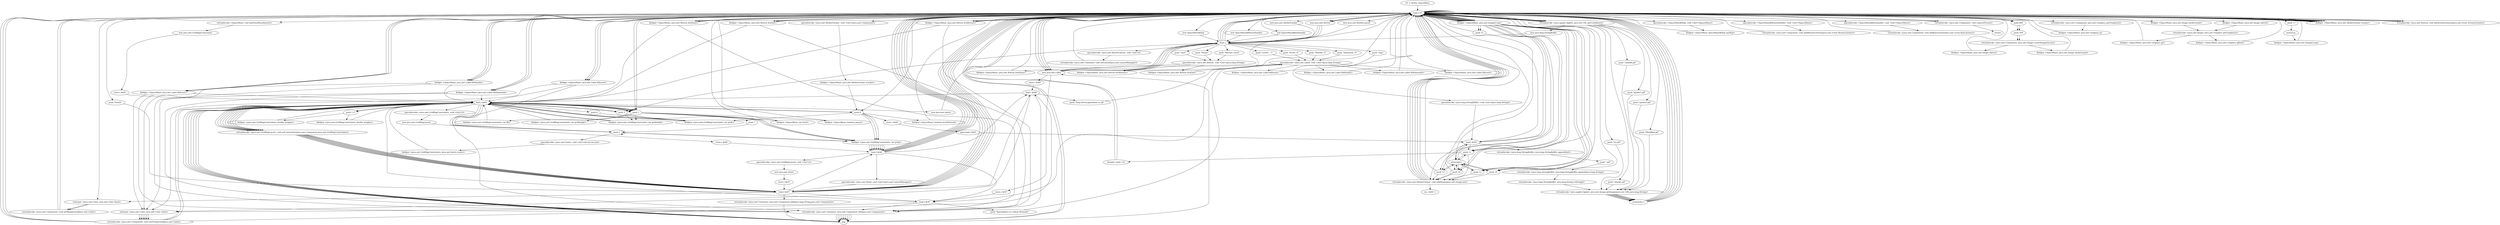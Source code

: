 digraph "" {
    "r0 := @this: SpaceMaze"
    "load.r r0"
    "r0 := @this: SpaceMaze"->"load.r r0";
    "new SpaceMaze$Ship"
    "load.r r0"->"new SpaceMaze$Ship";
    "dup1.r"
    "new SpaceMaze$Ship"->"dup1.r";
    "dup1.r"->"load.r r0";
    "specialinvoke <SpaceMaze$Ship: void <init>(SpaceMaze)>"
    "load.r r0"->"specialinvoke <SpaceMaze$Ship: void <init>(SpaceMaze)>";
    "fieldput <SpaceMaze: SpaceMaze$Ship myShip>"
    "specialinvoke <SpaceMaze$Ship: void <init>(SpaceMaze)>"->"fieldput <SpaceMaze: SpaceMaze$Ship myShip>";
    "fieldput <SpaceMaze: SpaceMaze$Ship myShip>"->"load.r r0";
    "new SpaceMaze$MouseHandler"
    "load.r r0"->"new SpaceMaze$MouseHandler";
    "new SpaceMaze$MouseHandler"->"dup1.r";
    "dup1.r"->"load.r r0";
    "specialinvoke <SpaceMaze$MouseHandler: void <init>(SpaceMaze)>"
    "load.r r0"->"specialinvoke <SpaceMaze$MouseHandler: void <init>(SpaceMaze)>";
    "virtualinvoke <java.awt.Component: void addMouseListener(java.awt.event.MouseListener)>"
    "specialinvoke <SpaceMaze$MouseHandler: void <init>(SpaceMaze)>"->"virtualinvoke <java.awt.Component: void addMouseListener(java.awt.event.MouseListener)>";
    "virtualinvoke <java.awt.Component: void addMouseListener(java.awt.event.MouseListener)>"->"load.r r0";
    "new SpaceMaze$KeyHandler"
    "load.r r0"->"new SpaceMaze$KeyHandler";
    "new SpaceMaze$KeyHandler"->"dup1.r";
    "dup1.r"->"load.r r0";
    "specialinvoke <SpaceMaze$KeyHandler: void <init>(SpaceMaze)>"
    "load.r r0"->"specialinvoke <SpaceMaze$KeyHandler: void <init>(SpaceMaze)>";
    "virtualinvoke <java.awt.Component: void addKeyListener(java.awt.event.KeyListener)>"
    "specialinvoke <SpaceMaze$KeyHandler: void <init>(SpaceMaze)>"->"virtualinvoke <java.awt.Component: void addKeyListener(java.awt.event.KeyListener)>";
    "virtualinvoke <java.awt.Component: void addKeyListener(java.awt.event.KeyListener)>"->"load.r r0";
    "virtualinvoke <java.awt.Component: void requestFocus()>"
    "load.r r0"->"virtualinvoke <java.awt.Component: void requestFocus()>";
    "virtualinvoke <java.awt.Component: void requestFocus()>"->"load.r r0";
    "push 1"
    "load.r r0"->"push 1";
    "fieldput <SpaceMaze: int level>"
    "push 1"->"fieldput <SpaceMaze: int level>";
    "fieldput <SpaceMaze: int level>"->"load.r r0";
    "load.r r0"->"load.r r0";
    "push 600"
    "load.r r0"->"push 600";
    "push 300"
    "push 600"->"push 300";
    "virtualinvoke <java.awt.Component: java.awt.Image createImage(int,int)>"
    "push 300"->"virtualinvoke <java.awt.Component: java.awt.Image createImage(int,int)>";
    "fieldput <SpaceMaze: java.awt.Image sketch>"
    "virtualinvoke <java.awt.Component: java.awt.Image createImage(int,int)>"->"fieldput <SpaceMaze: java.awt.Image sketch>";
    "fieldput <SpaceMaze: java.awt.Image sketch>"->"load.r r0";
    "load.r r0"->"load.r r0";
    "load.r r0"->"push 600";
    "push 600"->"push 300";
    "push 300"->"virtualinvoke <java.awt.Component: java.awt.Image createImage(int,int)>";
    "fieldput <SpaceMaze: java.awt.Image backGround>"
    "virtualinvoke <java.awt.Component: java.awt.Image createImage(int,int)>"->"fieldput <SpaceMaze: java.awt.Image backGround>";
    "fieldput <SpaceMaze: java.awt.Image backGround>"->"load.r r0";
    "load.r r0"->"load.r r0";
    "virtualinvoke <java.awt.Component: java.awt.Graphics getGraphics()>"
    "load.r r0"->"virtualinvoke <java.awt.Component: java.awt.Graphics getGraphics()>";
    "fieldput <SpaceMaze: java.awt.Graphics g>"
    "virtualinvoke <java.awt.Component: java.awt.Graphics getGraphics()>"->"fieldput <SpaceMaze: java.awt.Graphics g>";
    "fieldput <SpaceMaze: java.awt.Graphics g>"->"load.r r0";
    "load.r r0"->"load.r r0";
    "fieldget <SpaceMaze: java.awt.Image sketch>"
    "load.r r0"->"fieldget <SpaceMaze: java.awt.Image sketch>";
    "virtualinvoke <java.awt.Image: java.awt.Graphics getGraphics()>"
    "fieldget <SpaceMaze: java.awt.Image sketch>"->"virtualinvoke <java.awt.Image: java.awt.Graphics getGraphics()>";
    "fieldput <SpaceMaze: java.awt.Graphics g2>"
    "virtualinvoke <java.awt.Image: java.awt.Graphics getGraphics()>"->"fieldput <SpaceMaze: java.awt.Graphics g2>";
    "fieldput <SpaceMaze: java.awt.Graphics g2>"->"load.r r0";
    "load.r r0"->"load.r r0";
    "fieldget <SpaceMaze: java.awt.Image backGround>"
    "load.r r0"->"fieldget <SpaceMaze: java.awt.Image backGround>";
    "fieldget <SpaceMaze: java.awt.Image backGround>"->"virtualinvoke <java.awt.Image: java.awt.Graphics getGraphics()>";
    "fieldput <SpaceMaze: java.awt.Graphics gBack>"
    "virtualinvoke <java.awt.Image: java.awt.Graphics getGraphics()>"->"fieldput <SpaceMaze: java.awt.Graphics gBack>";
    "fieldput <SpaceMaze: java.awt.Graphics gBack>"->"load.r r0";
    "load.r r0"->"push 1";
    "fieldput <SpaceMaze: boolean pause>"
    "push 1"->"fieldput <SpaceMaze: boolean pause>";
    "fieldput <SpaceMaze: boolean pause>"->"load.r r0";
    "push 0"
    "load.r r0"->"push 0";
    "fieldput <SpaceMaze: boolean levelStarted>"
    "push 0"->"fieldput <SpaceMaze: boolean levelStarted>";
    "fieldput <SpaceMaze: boolean levelStarted>"->"load.r r0";
    "push 17"
    "load.r r0"->"push 17";
    "newarray"
    "push 17"->"newarray";
    "fieldput <SpaceMaze: java.awt.Image[] img>"
    "newarray"->"fieldput <SpaceMaze: java.awt.Image[] img>";
    "fieldput <SpaceMaze: java.awt.Image[] img>"->"load.r r0";
    "new java.awt.MediaTracker"
    "load.r r0"->"new java.awt.MediaTracker";
    "new java.awt.MediaTracker"->"dup1.r";
    "dup1.r"->"load.r r0";
    "specialinvoke <java.awt.MediaTracker: void <init>(java.awt.Component)>"
    "load.r r0"->"specialinvoke <java.awt.MediaTracker: void <init>(java.awt.Component)>";
    "fieldput <SpaceMaze: java.awt.MediaTracker tracker>"
    "specialinvoke <java.awt.MediaTracker: void <init>(java.awt.Component)>"->"fieldput <SpaceMaze: java.awt.MediaTracker tracker>";
    "fieldput <SpaceMaze: java.awt.MediaTracker tracker>"->"push 0";
    "store.i $r65"
    "push 0"->"store.i $r65";
    "goto load.i $r65"
    "store.i $r65"->"goto load.i $r65";
    "load.i $r65"
    "goto load.i $r65"->"load.i $r65";
    "push 11"
    "load.i $r65"->"push 11";
    "ifcmplt.i load.r r0"
    "push 11"->"ifcmplt.i load.r r0";
    "ifcmplt.i load.r r0"->"load.r r0";
    "fieldget <SpaceMaze: java.awt.Image[] img>"
    "load.r r0"->"fieldget <SpaceMaze: java.awt.Image[] img>";
    "fieldget <SpaceMaze: java.awt.Image[] img>"->"push 11";
    "push 11"->"load.r r0";
    "load.r r0"->"load.r r0";
    "virtualinvoke <java.applet.Applet: java.net.URL getCodeBase()>"
    "load.r r0"->"virtualinvoke <java.applet.Applet: java.net.URL getCodeBase()>";
    "push \"spider1.gif\""
    "virtualinvoke <java.applet.Applet: java.net.URL getCodeBase()>"->"push \"spider1.gif\"";
    "virtualinvoke <java.applet.Applet: java.awt.Image getImage(java.net.URL,java.lang.String)>"
    "push \"spider1.gif\""->"virtualinvoke <java.applet.Applet: java.awt.Image getImage(java.net.URL,java.lang.String)>";
    "arraywrite.r"
    "virtualinvoke <java.applet.Applet: java.awt.Image getImage(java.net.URL,java.lang.String)>"->"arraywrite.r";
    "arraywrite.r"->"load.r r0";
    "load.r r0"->"fieldget <SpaceMaze: java.awt.Image[] img>";
    "push 12"
    "fieldget <SpaceMaze: java.awt.Image[] img>"->"push 12";
    "push 12"->"load.r r0";
    "load.r r0"->"load.r r0";
    "load.r r0"->"virtualinvoke <java.applet.Applet: java.net.URL getCodeBase()>";
    "push \"spider2.gif\""
    "virtualinvoke <java.applet.Applet: java.net.URL getCodeBase()>"->"push \"spider2.gif\"";
    "push \"spider2.gif\""->"virtualinvoke <java.applet.Applet: java.awt.Image getImage(java.net.URL,java.lang.String)>";
    "virtualinvoke <java.applet.Applet: java.awt.Image getImage(java.net.URL,java.lang.String)>"->"arraywrite.r";
    "arraywrite.r"->"load.r r0";
    "load.r r0"->"fieldget <SpaceMaze: java.awt.Image[] img>";
    "push 13"
    "fieldget <SpaceMaze: java.awt.Image[] img>"->"push 13";
    "push 13"->"load.r r0";
    "load.r r0"->"load.r r0";
    "load.r r0"->"virtualinvoke <java.applet.Applet: java.net.URL getCodeBase()>";
    "push \"liftedRed.gif\""
    "virtualinvoke <java.applet.Applet: java.net.URL getCodeBase()>"->"push \"liftedRed.gif\"";
    "push \"liftedRed.gif\""->"virtualinvoke <java.applet.Applet: java.awt.Image getImage(java.net.URL,java.lang.String)>";
    "virtualinvoke <java.applet.Applet: java.awt.Image getImage(java.net.URL,java.lang.String)>"->"arraywrite.r";
    "arraywrite.r"->"load.r r0";
    "load.r r0"->"fieldget <SpaceMaze: java.awt.Image[] img>";
    "push 14"
    "fieldget <SpaceMaze: java.awt.Image[] img>"->"push 14";
    "push 14"->"load.r r0";
    "load.r r0"->"load.r r0";
    "load.r r0"->"virtualinvoke <java.applet.Applet: java.net.URL getCodeBase()>";
    "push \"ice.gif\""
    "virtualinvoke <java.applet.Applet: java.net.URL getCodeBase()>"->"push \"ice.gif\"";
    "push \"ice.gif\""->"virtualinvoke <java.applet.Applet: java.awt.Image getImage(java.net.URL,java.lang.String)>";
    "virtualinvoke <java.applet.Applet: java.awt.Image getImage(java.net.URL,java.lang.String)>"->"arraywrite.r";
    "arraywrite.r"->"load.r r0";
    "load.r r0"->"fieldget <SpaceMaze: java.awt.Image[] img>";
    "push 15"
    "fieldget <SpaceMaze: java.awt.Image[] img>"->"push 15";
    "push 15"->"load.r r0";
    "load.r r0"->"load.r r0";
    "load.r r0"->"virtualinvoke <java.applet.Applet: java.net.URL getCodeBase()>";
    "push \"sharkL.gif\""
    "virtualinvoke <java.applet.Applet: java.net.URL getCodeBase()>"->"push \"sharkL.gif\"";
    "push \"sharkL.gif\""->"virtualinvoke <java.applet.Applet: java.awt.Image getImage(java.net.URL,java.lang.String)>";
    "virtualinvoke <java.applet.Applet: java.awt.Image getImage(java.net.URL,java.lang.String)>"->"arraywrite.r";
    "arraywrite.r"->"load.r r0";
    "load.r r0"->"fieldget <SpaceMaze: java.awt.Image[] img>";
    "push 16"
    "fieldget <SpaceMaze: java.awt.Image[] img>"->"push 16";
    "push 16"->"load.r r0";
    "load.r r0"->"load.r r0";
    "load.r r0"->"virtualinvoke <java.applet.Applet: java.net.URL getCodeBase()>";
    "push \"sharkR.gif\""
    "virtualinvoke <java.applet.Applet: java.net.URL getCodeBase()>"->"push \"sharkR.gif\"";
    "push \"sharkR.gif\""->"virtualinvoke <java.applet.Applet: java.awt.Image getImage(java.net.URL,java.lang.String)>";
    "virtualinvoke <java.applet.Applet: java.awt.Image getImage(java.net.URL,java.lang.String)>"->"arraywrite.r";
    "arraywrite.r"->"load.r r0";
    "fieldget <SpaceMaze: java.awt.MediaTracker tracker>"
    "load.r r0"->"fieldget <SpaceMaze: java.awt.MediaTracker tracker>";
    "fieldget <SpaceMaze: java.awt.MediaTracker tracker>"->"load.r r0";
    "load.r r0"->"fieldget <SpaceMaze: java.awt.Image[] img>";
    "fieldget <SpaceMaze: java.awt.Image[] img>"->"push 11";
    "arrayread.r"
    "push 11"->"arrayread.r";
    "arrayread.r"->"push 11";
    "virtualinvoke <java.awt.MediaTracker: void addImage(java.awt.Image,int)>"
    "push 11"->"virtualinvoke <java.awt.MediaTracker: void addImage(java.awt.Image,int)>";
    "virtualinvoke <java.awt.MediaTracker: void addImage(java.awt.Image,int)>"->"load.r r0";
    "load.r r0"->"fieldget <SpaceMaze: java.awt.MediaTracker tracker>";
    "fieldget <SpaceMaze: java.awt.MediaTracker tracker>"->"load.r r0";
    "load.r r0"->"fieldget <SpaceMaze: java.awt.Image[] img>";
    "fieldget <SpaceMaze: java.awt.Image[] img>"->"push 12";
    "push 12"->"arrayread.r";
    "arrayread.r"->"push 12";
    "push 12"->"virtualinvoke <java.awt.MediaTracker: void addImage(java.awt.Image,int)>";
    "virtualinvoke <java.awt.MediaTracker: void addImage(java.awt.Image,int)>"->"load.r r0";
    "load.r r0"->"fieldget <SpaceMaze: java.awt.MediaTracker tracker>";
    "fieldget <SpaceMaze: java.awt.MediaTracker tracker>"->"load.r r0";
    "load.r r0"->"fieldget <SpaceMaze: java.awt.Image[] img>";
    "fieldget <SpaceMaze: java.awt.Image[] img>"->"push 13";
    "push 13"->"arrayread.r";
    "arrayread.r"->"push 13";
    "push 13"->"virtualinvoke <java.awt.MediaTracker: void addImage(java.awt.Image,int)>";
    "virtualinvoke <java.awt.MediaTracker: void addImage(java.awt.Image,int)>"->"load.r r0";
    "load.r r0"->"fieldget <SpaceMaze: java.awt.MediaTracker tracker>";
    "fieldget <SpaceMaze: java.awt.MediaTracker tracker>"->"load.r r0";
    "load.r r0"->"fieldget <SpaceMaze: java.awt.Image[] img>";
    "fieldget <SpaceMaze: java.awt.Image[] img>"->"push 14";
    "push 14"->"arrayread.r";
    "arrayread.r"->"push 14";
    "push 14"->"virtualinvoke <java.awt.MediaTracker: void addImage(java.awt.Image,int)>";
    "virtualinvoke <java.awt.MediaTracker: void addImage(java.awt.Image,int)>"->"load.r r0";
    "load.r r0"->"fieldget <SpaceMaze: java.awt.MediaTracker tracker>";
    "fieldget <SpaceMaze: java.awt.MediaTracker tracker>"->"load.r r0";
    "load.r r0"->"fieldget <SpaceMaze: java.awt.Image[] img>";
    "fieldget <SpaceMaze: java.awt.Image[] img>"->"push 15";
    "push 15"->"arrayread.r";
    "arrayread.r"->"push 16";
    "push 16"->"virtualinvoke <java.awt.MediaTracker: void addImage(java.awt.Image,int)>";
    "virtualinvoke <java.awt.MediaTracker: void addImage(java.awt.Image,int)>"->"load.r r0";
    "load.r r0"->"fieldget <SpaceMaze: java.awt.MediaTracker tracker>";
    "fieldget <SpaceMaze: java.awt.MediaTracker tracker>"->"load.r r0";
    "load.r r0"->"fieldget <SpaceMaze: java.awt.Image[] img>";
    "fieldget <SpaceMaze: java.awt.Image[] img>"->"push 16";
    "push 16"->"arrayread.r";
    "arrayread.r"->"push 16";
    "push 16"->"virtualinvoke <java.awt.MediaTracker: void addImage(java.awt.Image,int)>";
    "virtualinvoke <java.awt.MediaTracker: void addImage(java.awt.Image,int)>"->"load.r r0";
    "staticget <java.awt.Color: java.awt.Color black>"
    "load.r r0"->"staticget <java.awt.Color: java.awt.Color black>";
    "virtualinvoke <java.awt.Component: void setBackground(java.awt.Color)>"
    "staticget <java.awt.Color: java.awt.Color black>"->"virtualinvoke <java.awt.Component: void setBackground(java.awt.Color)>";
    "virtualinvoke <java.awt.Component: void setBackground(java.awt.Color)>"->"load.r r0";
    "virtualinvoke <SpaceMaze: void layDownBoundaries()>"
    "load.r r0"->"virtualinvoke <SpaceMaze: void layDownBoundaries()>";
    "new java.awt.GridBagConstraints"
    "virtualinvoke <SpaceMaze: void layDownBoundaries()>"->"new java.awt.GridBagConstraints";
    "store.r $r65"
    "new java.awt.GridBagConstraints"->"store.r $r65";
    "load.r $r65"
    "store.r $r65"->"load.r $r65";
    "specialinvoke <java.awt.GridBagConstraints: void <init>()>"
    "load.r $r65"->"specialinvoke <java.awt.GridBagConstraints: void <init>()>";
    "new java.awt.GridBagLayout"
    "specialinvoke <java.awt.GridBagConstraints: void <init>()>"->"new java.awt.GridBagLayout";
    "store.r $r66"
    "new java.awt.GridBagLayout"->"store.r $r66";
    "load.r $r66"
    "store.r $r66"->"load.r $r66";
    "specialinvoke <java.awt.GridBagLayout: void <init>()>"
    "load.r $r66"->"specialinvoke <java.awt.GridBagLayout: void <init>()>";
    "new java.awt.Panel"
    "specialinvoke <java.awt.GridBagLayout: void <init>()>"->"new java.awt.Panel";
    "store.r $r67"
    "new java.awt.Panel"->"store.r $r67";
    "load.r $r67"
    "store.r $r67"->"load.r $r67";
    "load.r $r67"->"load.r $r66";
    "specialinvoke <java.awt.Panel: void <init>(java.awt.LayoutManager)>"
    "load.r $r66"->"specialinvoke <java.awt.Panel: void <init>(java.awt.LayoutManager)>";
    "specialinvoke <java.awt.Panel: void <init>(java.awt.LayoutManager)>"->"load.r $r67";
    "load.r $r67"->"staticget <java.awt.Color: java.awt.Color black>";
    "staticget <java.awt.Color: java.awt.Color black>"->"virtualinvoke <java.awt.Component: void setBackground(java.awt.Color)>";
    "virtualinvoke <java.awt.Component: void setBackground(java.awt.Color)>"->"load.r r0";
    "new java.awt.Label"
    "load.r r0"->"new java.awt.Label";
    "new java.awt.Label"->"dup1.r";
    "push \"Score: 0\""
    "dup1.r"->"push \"Score: 0\"";
    "specialinvoke <java.awt.Label: void <init>(java.lang.String)>"
    "push \"Score: 0\""->"specialinvoke <java.awt.Label: void <init>(java.lang.String)>";
    "fieldput <SpaceMaze: java.awt.Label lblScore>"
    "specialinvoke <java.awt.Label: void <init>(java.lang.String)>"->"fieldput <SpaceMaze: java.awt.Label lblScore>";
    "fieldput <SpaceMaze: java.awt.Label lblScore>"->"load.r r0";
    "load.r r0"->"new java.awt.Label";
    "new java.awt.Label"->"dup1.r";
    "push \"Shields: 0\""
    "dup1.r"->"push \"Shields: 0\"";
    "push \"Shields: 0\""->"specialinvoke <java.awt.Label: void <init>(java.lang.String)>";
    "fieldput <SpaceMaze: java.awt.Label lblShields>"
    "specialinvoke <java.awt.Label: void <init>(java.lang.String)>"->"fieldput <SpaceMaze: java.awt.Label lblShields>";
    "fieldput <SpaceMaze: java.awt.Label lblShields>"->"load.r r0";
    "load.r r0"->"new java.awt.Label";
    "new java.awt.Label"->"dup1.r";
    "push \"Diamonds: 0\""
    "dup1.r"->"push \"Diamonds: 0\"";
    "push \"Diamonds: 0\""->"specialinvoke <java.awt.Label: void <init>(java.lang.String)>";
    "fieldput <SpaceMaze: java.awt.Label lblDiamonds>"
    "specialinvoke <java.awt.Label: void <init>(java.lang.String)>"->"fieldput <SpaceMaze: java.awt.Label lblDiamonds>";
    "fieldput <SpaceMaze: java.awt.Label lblDiamonds>"->"load.r r0";
    "load.r r0"->"new java.awt.Label";
    "new java.awt.Label"->"dup1.r";
    "push \"Level1 : 1\""
    "dup1.r"->"push \"Level1 : 1\"";
    "push \"Level1 : 1\""->"specialinvoke <java.awt.Label: void <init>(java.lang.String)>";
    "fieldput <SpaceMaze: java.awt.Label lblLevel>"
    "specialinvoke <java.awt.Label: void <init>(java.lang.String)>"->"fieldput <SpaceMaze: java.awt.Label lblLevel>";
    "fieldput <SpaceMaze: java.awt.Label lblLevel>"->"load.r r0";
    "new java.awt.Button"
    "load.r r0"->"new java.awt.Button";
    "new java.awt.Button"->"dup1.r";
    "push \"Pause\""
    "dup1.r"->"push \"Pause\"";
    "specialinvoke <java.awt.Button: void <init>(java.lang.String)>"
    "push \"Pause\""->"specialinvoke <java.awt.Button: void <init>(java.lang.String)>";
    "fieldput <SpaceMaze: java.awt.Button btnPause>"
    "specialinvoke <java.awt.Button: void <init>(java.lang.String)>"->"fieldput <SpaceMaze: java.awt.Button btnPause>";
    "fieldput <SpaceMaze: java.awt.Button btnPause>"->"load.r r0";
    "load.r r0"->"new java.awt.Button";
    "new java.awt.Button"->"dup1.r";
    "push \"Restart Level\""
    "dup1.r"->"push \"Restart Level\"";
    "push \"Restart Level\""->"specialinvoke <java.awt.Button: void <init>(java.lang.String)>";
    "fieldput <SpaceMaze: java.awt.Button btnRestart>"
    "specialinvoke <java.awt.Button: void <init>(java.lang.String)>"->"fieldput <SpaceMaze: java.awt.Button btnRestart>";
    "fieldput <SpaceMaze: java.awt.Button btnRestart>"->"load.r r0";
    "load.r r0"->"new java.awt.Button";
    "new java.awt.Button"->"dup1.r";
    "push \"Quit\""
    "dup1.r"->"push \"Quit\"";
    "push \"Quit\""->"specialinvoke <java.awt.Button: void <init>(java.lang.String)>";
    "fieldput <SpaceMaze: java.awt.Button btnQuit>"
    "specialinvoke <java.awt.Button: void <init>(java.lang.String)>"->"fieldput <SpaceMaze: java.awt.Button btnQuit>";
    "fieldput <SpaceMaze: java.awt.Button btnQuit>"->"load.r r0";
    "fieldget <SpaceMaze: java.awt.Button btnPause>"
    "load.r r0"->"fieldget <SpaceMaze: java.awt.Button btnPause>";
    "fieldget <SpaceMaze: java.awt.Button btnPause>"->"load.r r0";
    "virtualinvoke <java.awt.Button: void addActionListener(java.awt.event.ActionListener)>"
    "load.r r0"->"virtualinvoke <java.awt.Button: void addActionListener(java.awt.event.ActionListener)>";
    "virtualinvoke <java.awt.Button: void addActionListener(java.awt.event.ActionListener)>"->"load.r r0";
    "fieldget <SpaceMaze: java.awt.Button btnRestart>"
    "load.r r0"->"fieldget <SpaceMaze: java.awt.Button btnRestart>";
    "fieldget <SpaceMaze: java.awt.Button btnRestart>"->"load.r r0";
    "load.r r0"->"virtualinvoke <java.awt.Button: void addActionListener(java.awt.event.ActionListener)>";
    "virtualinvoke <java.awt.Button: void addActionListener(java.awt.event.ActionListener)>"->"load.r r0";
    "fieldget <SpaceMaze: java.awt.Button btnQuit>"
    "load.r r0"->"fieldget <SpaceMaze: java.awt.Button btnQuit>";
    "fieldget <SpaceMaze: java.awt.Button btnQuit>"->"load.r r0";
    "load.r r0"->"virtualinvoke <java.awt.Button: void addActionListener(java.awt.event.ActionListener)>";
    "virtualinvoke <java.awt.Button: void addActionListener(java.awt.event.ActionListener)>"->"load.r r0";
    "fieldget <SpaceMaze: java.awt.Label lblDiamonds>"
    "load.r r0"->"fieldget <SpaceMaze: java.awt.Label lblDiamonds>";
    "staticget <java.awt.Color: java.awt.Color white>"
    "fieldget <SpaceMaze: java.awt.Label lblDiamonds>"->"staticget <java.awt.Color: java.awt.Color white>";
    "virtualinvoke <java.awt.Component: void setForeground(java.awt.Color)>"
    "staticget <java.awt.Color: java.awt.Color white>"->"virtualinvoke <java.awt.Component: void setForeground(java.awt.Color)>";
    "virtualinvoke <java.awt.Component: void setForeground(java.awt.Color)>"->"load.r r0";
    "fieldget <SpaceMaze: java.awt.Label lblLevel>"
    "load.r r0"->"fieldget <SpaceMaze: java.awt.Label lblLevel>";
    "fieldget <SpaceMaze: java.awt.Label lblLevel>"->"staticget <java.awt.Color: java.awt.Color white>";
    "staticget <java.awt.Color: java.awt.Color white>"->"virtualinvoke <java.awt.Component: void setForeground(java.awt.Color)>";
    "virtualinvoke <java.awt.Component: void setForeground(java.awt.Color)>"->"load.r r0";
    "fieldget <SpaceMaze: java.awt.Label lblScore>"
    "load.r r0"->"fieldget <SpaceMaze: java.awt.Label lblScore>";
    "fieldget <SpaceMaze: java.awt.Label lblScore>"->"staticget <java.awt.Color: java.awt.Color white>";
    "staticget <java.awt.Color: java.awt.Color white>"->"virtualinvoke <java.awt.Component: void setForeground(java.awt.Color)>";
    "virtualinvoke <java.awt.Component: void setForeground(java.awt.Color)>"->"load.r r0";
    "fieldget <SpaceMaze: java.awt.Label lblShields>"
    "load.r r0"->"fieldget <SpaceMaze: java.awt.Label lblShields>";
    "fieldget <SpaceMaze: java.awt.Label lblShields>"->"staticget <java.awt.Color: java.awt.Color white>";
    "staticget <java.awt.Color: java.awt.Color white>"->"virtualinvoke <java.awt.Component: void setForeground(java.awt.Color)>";
    "virtualinvoke <java.awt.Component: void setForeground(java.awt.Color)>"->"load.r $r65";
    "load.r $r65"->"push 1";
    "fieldput <java.awt.GridBagConstraints: int fill>"
    "push 1"->"fieldput <java.awt.GridBagConstraints: int fill>";
    "fieldput <java.awt.GridBagConstraints: int fill>"->"load.r $r65";
    "new java.awt.Insets"
    "load.r $r65"->"new java.awt.Insets";
    "new java.awt.Insets"->"dup1.r";
    "push 3"
    "dup1.r"->"push 3";
    "push 7"
    "push 3"->"push 7";
    "push 2"
    "push 7"->"push 2";
    "push 2"->"push 2";
    "specialinvoke <java.awt.Insets: void <init>(int,int,int,int)>"
    "push 2"->"specialinvoke <java.awt.Insets: void <init>(int,int,int,int)>";
    "fieldput <java.awt.GridBagConstraints: java.awt.Insets insets>"
    "specialinvoke <java.awt.Insets: void <init>(int,int,int,int)>"->"fieldput <java.awt.GridBagConstraints: java.awt.Insets insets>";
    "fieldput <java.awt.GridBagConstraints: java.awt.Insets insets>"->"load.r $r65";
    "load.r $r65"->"push 1";
    "fieldput <java.awt.GridBagConstraints: int gridheight>"
    "push 1"->"fieldput <java.awt.GridBagConstraints: int gridheight>";
    "fieldput <java.awt.GridBagConstraints: int gridheight>"->"load.r $r65";
    "load.r $r65"->"push 3";
    "fieldput <java.awt.GridBagConstraints: int gridwidth>"
    "push 3"->"fieldput <java.awt.GridBagConstraints: int gridwidth>";
    "fieldput <java.awt.GridBagConstraints: int gridwidth>"->"load.r $r65";
    "push 1.0"
    "load.r $r65"->"push 1.0";
    "fieldput <java.awt.GridBagConstraints: double weightx>"
    "push 1.0"->"fieldput <java.awt.GridBagConstraints: double weightx>";
    "fieldput <java.awt.GridBagConstraints: double weightx>"->"load.r $r65";
    "load.r $r65"->"push 1.0";
    "fieldput <java.awt.GridBagConstraints: double weighty>"
    "push 1.0"->"fieldput <java.awt.GridBagConstraints: double weighty>";
    "fieldput <java.awt.GridBagConstraints: double weighty>"->"load.r $r65";
    "load.r $r65"->"push 0";
    "fieldput <java.awt.GridBagConstraints: int gridx>"
    "push 0"->"fieldput <java.awt.GridBagConstraints: int gridx>";
    "fieldput <java.awt.GridBagConstraints: int gridx>"->"load.r $r65";
    "load.r $r65"->"push 0";
    "fieldput <java.awt.GridBagConstraints: int gridy>"
    "push 0"->"fieldput <java.awt.GridBagConstraints: int gridy>";
    "fieldput <java.awt.GridBagConstraints: int gridy>"->"load.r $r66";
    "load.r $r66"->"load.r r0";
    "load.r r0"->"fieldget <SpaceMaze: java.awt.Label lblScore>";
    "fieldget <SpaceMaze: java.awt.Label lblScore>"->"load.r $r65";
    "virtualinvoke <java.awt.GridBagLayout: void setConstraints(java.awt.Component,java.awt.GridBagConstraints)>"
    "load.r $r65"->"virtualinvoke <java.awt.GridBagLayout: void setConstraints(java.awt.Component,java.awt.GridBagConstraints)>";
    "virtualinvoke <java.awt.GridBagLayout: void setConstraints(java.awt.Component,java.awt.GridBagConstraints)>"->"load.r $r67";
    "load.r $r67"->"load.r r0";
    "load.r r0"->"fieldget <SpaceMaze: java.awt.Label lblScore>";
    "virtualinvoke <java.awt.Container: java.awt.Component add(java.awt.Component)>"
    "fieldget <SpaceMaze: java.awt.Label lblScore>"->"virtualinvoke <java.awt.Container: java.awt.Component add(java.awt.Component)>";
    "pop"
    "virtualinvoke <java.awt.Container: java.awt.Component add(java.awt.Component)>"->"pop";
    "pop"->"load.r $r65";
    "load.r $r65"->"push 1";
    "push 1"->"fieldput <java.awt.GridBagConstraints: int gridy>";
    "fieldput <java.awt.GridBagConstraints: int gridy>"->"load.r $r66";
    "load.r $r66"->"load.r r0";
    "load.r r0"->"fieldget <SpaceMaze: java.awt.Label lblShields>";
    "fieldget <SpaceMaze: java.awt.Label lblShields>"->"load.r $r65";
    "load.r $r65"->"virtualinvoke <java.awt.GridBagLayout: void setConstraints(java.awt.Component,java.awt.GridBagConstraints)>";
    "virtualinvoke <java.awt.GridBagLayout: void setConstraints(java.awt.Component,java.awt.GridBagConstraints)>"->"load.r $r67";
    "load.r $r67"->"load.r r0";
    "load.r r0"->"fieldget <SpaceMaze: java.awt.Label lblShields>";
    "fieldget <SpaceMaze: java.awt.Label lblShields>"->"virtualinvoke <java.awt.Container: java.awt.Component add(java.awt.Component)>";
    "virtualinvoke <java.awt.Container: java.awt.Component add(java.awt.Component)>"->"pop";
    "pop"->"load.r $r65";
    "load.r $r65"->"push 2";
    "push 2"->"fieldput <java.awt.GridBagConstraints: int gridy>";
    "fieldput <java.awt.GridBagConstraints: int gridy>"->"load.r $r66";
    "load.r $r66"->"load.r r0";
    "load.r r0"->"fieldget <SpaceMaze: java.awt.Label lblDiamonds>";
    "fieldget <SpaceMaze: java.awt.Label lblDiamonds>"->"load.r $r65";
    "load.r $r65"->"virtualinvoke <java.awt.GridBagLayout: void setConstraints(java.awt.Component,java.awt.GridBagConstraints)>";
    "virtualinvoke <java.awt.GridBagLayout: void setConstraints(java.awt.Component,java.awt.GridBagConstraints)>"->"load.r $r67";
    "load.r $r67"->"load.r r0";
    "load.r r0"->"fieldget <SpaceMaze: java.awt.Label lblDiamonds>";
    "fieldget <SpaceMaze: java.awt.Label lblDiamonds>"->"virtualinvoke <java.awt.Container: java.awt.Component add(java.awt.Component)>";
    "virtualinvoke <java.awt.Container: java.awt.Component add(java.awt.Component)>"->"pop";
    "pop"->"new java.awt.Label";
    "store.r $r97"
    "new java.awt.Label"->"store.r $r97";
    "load.r $r97"
    "store.r $r97"->"load.r $r97";
    "push \"SpaceMaze (c) Callum Richards\""
    "load.r $r97"->"push \"SpaceMaze (c) Callum Richards\"";
    "push \"SpaceMaze (c) Callum Richards\""->"specialinvoke <java.awt.Label: void <init>(java.lang.String)>";
    "specialinvoke <java.awt.Label: void <init>(java.lang.String)>"->"new java.awt.Label";
    "store.r $r98"
    "new java.awt.Label"->"store.r $r98";
    "load.r $r98"
    "store.r $r98"->"load.r $r98";
    "push \"http://www.gamebeat.co.uk\""
    "load.r $r98"->"push \"http://www.gamebeat.co.uk\"";
    "push \"http://www.gamebeat.co.uk\""->"specialinvoke <java.awt.Label: void <init>(java.lang.String)>";
    "specialinvoke <java.awt.Label: void <init>(java.lang.String)>"->"load.r $r97";
    "load.r $r97"->"staticget <java.awt.Color: java.awt.Color white>";
    "staticget <java.awt.Color: java.awt.Color white>"->"virtualinvoke <java.awt.Component: void setForeground(java.awt.Color)>";
    "virtualinvoke <java.awt.Component: void setForeground(java.awt.Color)>"->"load.r $r98";
    "load.r $r98"->"staticget <java.awt.Color: java.awt.Color white>";
    "staticget <java.awt.Color: java.awt.Color white>"->"virtualinvoke <java.awt.Component: void setForeground(java.awt.Color)>";
    "virtualinvoke <java.awt.Component: void setForeground(java.awt.Color)>"->"load.r $r65";
    "load.r $r65"->"push 3";
    "push 3"->"fieldput <java.awt.GridBagConstraints: int gridx>";
    "fieldput <java.awt.GridBagConstraints: int gridx>"->"load.r $r65";
    "load.r $r65"->"push 0";
    "push 0"->"fieldput <java.awt.GridBagConstraints: int gridy>";
    "fieldput <java.awt.GridBagConstraints: int gridy>"->"load.r $r66";
    "load.r $r66"->"load.r $r97";
    "load.r $r97"->"load.r $r65";
    "load.r $r65"->"virtualinvoke <java.awt.GridBagLayout: void setConstraints(java.awt.Component,java.awt.GridBagConstraints)>";
    "virtualinvoke <java.awt.GridBagLayout: void setConstraints(java.awt.Component,java.awt.GridBagConstraints)>"->"load.r $r67";
    "load.r $r67"->"load.r $r97";
    "load.r $r97"->"virtualinvoke <java.awt.Container: java.awt.Component add(java.awt.Component)>";
    "virtualinvoke <java.awt.Container: java.awt.Component add(java.awt.Component)>"->"pop";
    "pop"->"load.r $r65";
    "load.r $r65"->"push 1";
    "push 1"->"fieldput <java.awt.GridBagConstraints: int gridy>";
    "fieldput <java.awt.GridBagConstraints: int gridy>"->"load.r $r66";
    "load.r $r66"->"load.r r0";
    "load.r r0"->"fieldget <SpaceMaze: java.awt.Label lblLevel>";
    "fieldget <SpaceMaze: java.awt.Label lblLevel>"->"load.r $r65";
    "load.r $r65"->"virtualinvoke <java.awt.GridBagLayout: void setConstraints(java.awt.Component,java.awt.GridBagConstraints)>";
    "virtualinvoke <java.awt.GridBagLayout: void setConstraints(java.awt.Component,java.awt.GridBagConstraints)>"->"load.r $r67";
    "load.r $r67"->"load.r r0";
    "load.r r0"->"fieldget <SpaceMaze: java.awt.Label lblLevel>";
    "fieldget <SpaceMaze: java.awt.Label lblLevel>"->"virtualinvoke <java.awt.Container: java.awt.Component add(java.awt.Component)>";
    "virtualinvoke <java.awt.Container: java.awt.Component add(java.awt.Component)>"->"pop";
    "pop"->"load.r $r65";
    "load.r $r65"->"push 2";
    "push 2"->"fieldput <java.awt.GridBagConstraints: int gridy>";
    "fieldput <java.awt.GridBagConstraints: int gridy>"->"load.r $r66";
    "load.r $r66"->"load.r $r98";
    "load.r $r98"->"load.r $r65";
    "load.r $r65"->"virtualinvoke <java.awt.GridBagLayout: void setConstraints(java.awt.Component,java.awt.GridBagConstraints)>";
    "virtualinvoke <java.awt.GridBagLayout: void setConstraints(java.awt.Component,java.awt.GridBagConstraints)>"->"load.r $r67";
    "load.r $r67"->"load.r $r98";
    "load.r $r98"->"virtualinvoke <java.awt.Container: java.awt.Component add(java.awt.Component)>";
    "virtualinvoke <java.awt.Container: java.awt.Component add(java.awt.Component)>"->"pop";
    "pop"->"load.r $r65";
    "load.r $r65"->"push 1";
    "push 1"->"fieldput <java.awt.GridBagConstraints: int gridwidth>";
    "fieldput <java.awt.GridBagConstraints: int gridwidth>"->"load.r $r65";
    "push 6"
    "load.r $r65"->"push 6";
    "push 6"->"fieldput <java.awt.GridBagConstraints: int gridx>";
    "fieldput <java.awt.GridBagConstraints: int gridx>"->"load.r $r65";
    "load.r $r65"->"push 0";
    "push 0"->"fieldput <java.awt.GridBagConstraints: int gridy>";
    "fieldput <java.awt.GridBagConstraints: int gridy>"->"load.r $r66";
    "load.r $r66"->"load.r r0";
    "load.r r0"->"fieldget <SpaceMaze: java.awt.Button btnPause>";
    "fieldget <SpaceMaze: java.awt.Button btnPause>"->"load.r $r65";
    "load.r $r65"->"virtualinvoke <java.awt.GridBagLayout: void setConstraints(java.awt.Component,java.awt.GridBagConstraints)>";
    "virtualinvoke <java.awt.GridBagLayout: void setConstraints(java.awt.Component,java.awt.GridBagConstraints)>"->"load.r $r67";
    "load.r $r67"->"load.r r0";
    "load.r r0"->"fieldget <SpaceMaze: java.awt.Button btnPause>";
    "fieldget <SpaceMaze: java.awt.Button btnPause>"->"virtualinvoke <java.awt.Container: java.awt.Component add(java.awt.Component)>";
    "virtualinvoke <java.awt.Container: java.awt.Component add(java.awt.Component)>"->"pop";
    "pop"->"load.r $r65";
    "load.r $r65"->"push 1";
    "push 1"->"fieldput <java.awt.GridBagConstraints: int gridy>";
    "fieldput <java.awt.GridBagConstraints: int gridy>"->"load.r $r66";
    "load.r $r66"->"load.r r0";
    "load.r r0"->"fieldget <SpaceMaze: java.awt.Button btnRestart>";
    "fieldget <SpaceMaze: java.awt.Button btnRestart>"->"load.r $r65";
    "load.r $r65"->"virtualinvoke <java.awt.GridBagLayout: void setConstraints(java.awt.Component,java.awt.GridBagConstraints)>";
    "virtualinvoke <java.awt.GridBagLayout: void setConstraints(java.awt.Component,java.awt.GridBagConstraints)>"->"load.r $r67";
    "load.r $r67"->"load.r r0";
    "load.r r0"->"fieldget <SpaceMaze: java.awt.Button btnRestart>";
    "fieldget <SpaceMaze: java.awt.Button btnRestart>"->"virtualinvoke <java.awt.Container: java.awt.Component add(java.awt.Component)>";
    "virtualinvoke <java.awt.Container: java.awt.Component add(java.awt.Component)>"->"pop";
    "pop"->"load.r $r65";
    "load.r $r65"->"push 2";
    "push 2"->"fieldput <java.awt.GridBagConstraints: int gridy>";
    "fieldput <java.awt.GridBagConstraints: int gridy>"->"load.r $r66";
    "load.r $r66"->"load.r r0";
    "load.r r0"->"fieldget <SpaceMaze: java.awt.Button btnQuit>";
    "fieldget <SpaceMaze: java.awt.Button btnQuit>"->"load.r $r65";
    "load.r $r65"->"virtualinvoke <java.awt.GridBagLayout: void setConstraints(java.awt.Component,java.awt.GridBagConstraints)>";
    "virtualinvoke <java.awt.GridBagLayout: void setConstraints(java.awt.Component,java.awt.GridBagConstraints)>"->"load.r $r67";
    "load.r $r67"->"load.r r0";
    "load.r r0"->"fieldget <SpaceMaze: java.awt.Button btnQuit>";
    "fieldget <SpaceMaze: java.awt.Button btnQuit>"->"virtualinvoke <java.awt.Container: java.awt.Component add(java.awt.Component)>";
    "virtualinvoke <java.awt.Container: java.awt.Component add(java.awt.Component)>"->"pop";
    "pop"->"load.r r0";
    "new java.awt.BorderLayout"
    "load.r r0"->"new java.awt.BorderLayout";
    "new java.awt.BorderLayout"->"dup1.r";
    "specialinvoke <java.awt.BorderLayout: void <init>()>"
    "dup1.r"->"specialinvoke <java.awt.BorderLayout: void <init>()>";
    "virtualinvoke <java.awt.Container: void setLayout(java.awt.LayoutManager)>"
    "specialinvoke <java.awt.BorderLayout: void <init>()>"->"virtualinvoke <java.awt.Container: void setLayout(java.awt.LayoutManager)>";
    "virtualinvoke <java.awt.Container: void setLayout(java.awt.LayoutManager)>"->"load.r r0";
    "push \"South\""
    "load.r r0"->"push \"South\"";
    "push \"South\""->"load.r $r67";
    "virtualinvoke <java.awt.Container: java.awt.Component add(java.lang.String,java.awt.Component)>"
    "load.r $r67"->"virtualinvoke <java.awt.Container: java.awt.Component add(java.lang.String,java.awt.Component)>";
    "virtualinvoke <java.awt.Container: java.awt.Component add(java.lang.String,java.awt.Component)>"->"pop";
    "pop"->"load.r r0";
    "load.r r0"->"virtualinvoke <java.awt.Component: void requestFocus()>";
    "return"
    "virtualinvoke <java.awt.Component: void requestFocus()>"->"return";
    "ifcmplt.i load.r r0"->"load.r r0";
    "load.r r0"->"fieldget <SpaceMaze: java.awt.Image[] img>";
    "fieldget <SpaceMaze: java.awt.Image[] img>"->"load.i $r65";
    "load.i $r65"->"load.r r0";
    "load.r r0"->"load.r r0";
    "load.r r0"->"virtualinvoke <java.applet.Applet: java.net.URL getCodeBase()>";
    "new java.lang.StringBuffer"
    "virtualinvoke <java.applet.Applet: java.net.URL getCodeBase()>"->"new java.lang.StringBuffer";
    "new java.lang.StringBuffer"->"dup1.r";
    "push \"img\""
    "dup1.r"->"push \"img\"";
    "specialinvoke <java.lang.StringBuffer: void <init>(java.lang.String)>"
    "push \"img\""->"specialinvoke <java.lang.StringBuffer: void <init>(java.lang.String)>";
    "specialinvoke <java.lang.StringBuffer: void <init>(java.lang.String)>"->"load.i $r65";
    "virtualinvoke <java.lang.StringBuffer: java.lang.StringBuffer append(int)>"
    "load.i $r65"->"virtualinvoke <java.lang.StringBuffer: java.lang.StringBuffer append(int)>";
    "push \".gif\""
    "virtualinvoke <java.lang.StringBuffer: java.lang.StringBuffer append(int)>"->"push \".gif\"";
    "virtualinvoke <java.lang.StringBuffer: java.lang.StringBuffer append(java.lang.String)>"
    "push \".gif\""->"virtualinvoke <java.lang.StringBuffer: java.lang.StringBuffer append(java.lang.String)>";
    "virtualinvoke <java.lang.StringBuffer: java.lang.String toString()>"
    "virtualinvoke <java.lang.StringBuffer: java.lang.StringBuffer append(java.lang.String)>"->"virtualinvoke <java.lang.StringBuffer: java.lang.String toString()>";
    "virtualinvoke <java.lang.StringBuffer: java.lang.String toString()>"->"virtualinvoke <java.applet.Applet: java.awt.Image getImage(java.net.URL,java.lang.String)>";
    "virtualinvoke <java.applet.Applet: java.awt.Image getImage(java.net.URL,java.lang.String)>"->"arraywrite.r";
    "arraywrite.r"->"load.r r0";
    "load.r r0"->"fieldget <SpaceMaze: java.awt.MediaTracker tracker>";
    "fieldget <SpaceMaze: java.awt.MediaTracker tracker>"->"load.r r0";
    "load.r r0"->"fieldget <SpaceMaze: java.awt.Image[] img>";
    "fieldget <SpaceMaze: java.awt.Image[] img>"->"load.i $r65";
    "load.i $r65"->"arrayread.r";
    "arrayread.r"->"load.i $r65";
    "load.i $r65"->"virtualinvoke <java.awt.MediaTracker: void addImage(java.awt.Image,int)>";
    "inc.i $r65 1"
    "virtualinvoke <java.awt.MediaTracker: void addImage(java.awt.Image,int)>"->"inc.i $r65 1";
}
